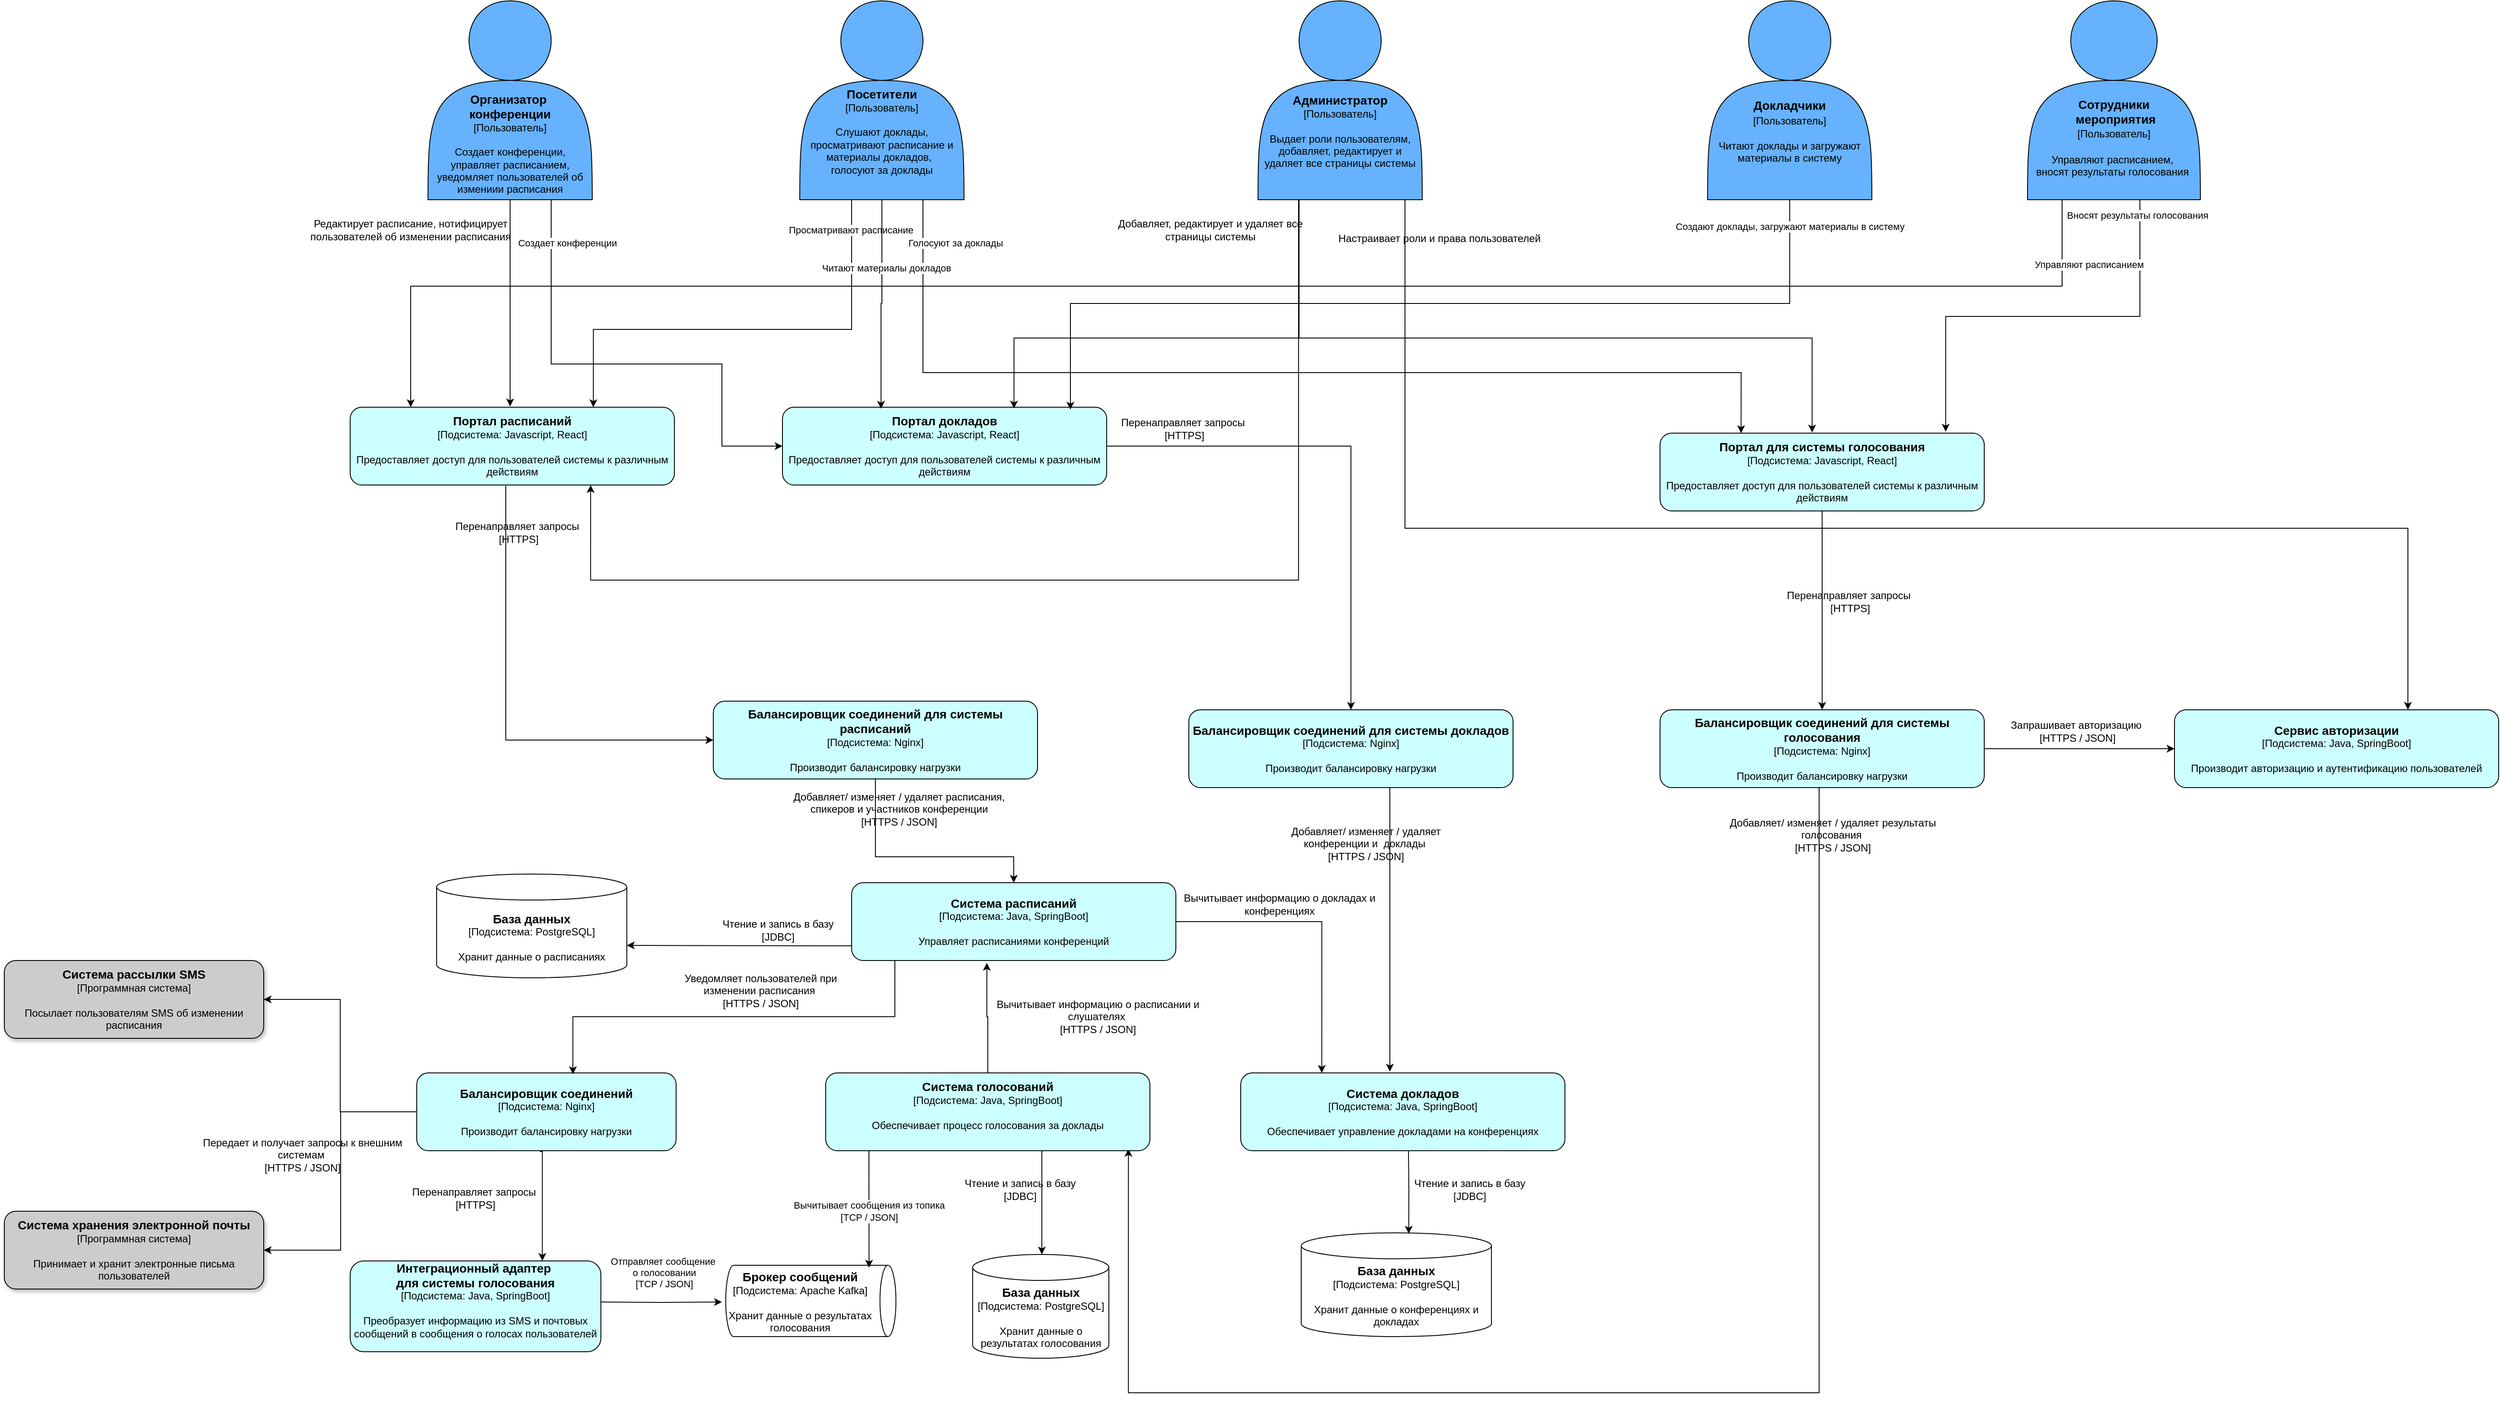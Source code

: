 <mxfile version="24.4.13" type="device">
  <diagram name="Страница — 1" id="Z9N-jdOSxp0XZ1hQaEwk">
    <mxGraphModel dx="5128" dy="2573" grid="1" gridSize="10" guides="1" tooltips="1" connect="1" arrows="1" fold="1" page="1" pageScale="1" pageWidth="827" pageHeight="1169" math="0" shadow="0">
      <root>
        <mxCell id="0" />
        <mxCell id="1" parent="0" />
        <mxCell id="tnYpFo8ILh_rvgwoeTNM-9" value="" style="edgeStyle=orthogonalEdgeStyle;rounded=0;orthogonalLoop=1;jettySize=auto;html=1;entryX=0.75;entryY=0;entryDx=0;entryDy=0;exitX=0.5;exitY=1;exitDx=0;exitDy=0;" parent="1" source="tnYpFo8ILh_rvgwoeTNM-1" edge="1" target="1sN-82zCJ84A_cmxc5xq-33">
          <mxGeometry relative="1" as="geometry">
            <mxPoint x="-180" y="190" as="sourcePoint" />
            <mxPoint x="242.5" y="330" as="targetPoint" />
            <Array as="points">
              <mxPoint x="-720" y="-100" />
              <mxPoint x="-720" y="50" />
              <mxPoint x="-1019" y="50" />
            </Array>
          </mxGeometry>
        </mxCell>
        <mxCell id="1sN-82zCJ84A_cmxc5xq-64" value="Просматривают расписание" style="edgeLabel;html=1;align=center;verticalAlign=middle;resizable=0;points=[];" vertex="1" connectable="0" parent="tnYpFo8ILh_rvgwoeTNM-9">
          <mxGeometry x="0.239" y="4" relative="1" as="geometry">
            <mxPoint x="169" y="-119" as="offset" />
          </mxGeometry>
        </mxCell>
        <mxCell id="1sN-82zCJ84A_cmxc5xq-53" style="edgeStyle=orthogonalEdgeStyle;rounded=0;orthogonalLoop=1;jettySize=auto;html=1;entryX=0.25;entryY=0;entryDx=0;entryDy=0;exitX=0.75;exitY=1;exitDx=0;exitDy=0;" edge="1" parent="1" source="tnYpFo8ILh_rvgwoeTNM-1" target="tnYpFo8ILh_rvgwoeTNM-4">
          <mxGeometry relative="1" as="geometry">
            <Array as="points">
              <mxPoint x="-637" y="100" />
              <mxPoint x="309" y="100" />
            </Array>
          </mxGeometry>
        </mxCell>
        <mxCell id="1sN-82zCJ84A_cmxc5xq-58" value="Голосуют за доклады" style="edgeLabel;html=1;align=center;verticalAlign=middle;resizable=0;points=[];" vertex="1" connectable="0" parent="1sN-82zCJ84A_cmxc5xq-53">
          <mxGeometry x="-0.8" y="1" relative="1" as="geometry">
            <mxPoint x="36" y="-72" as="offset" />
          </mxGeometry>
        </mxCell>
        <mxCell id="tnYpFo8ILh_rvgwoeTNM-1" value="&lt;div&gt;&lt;br&gt;&lt;/div&gt;&lt;div&gt;&lt;br&gt;&lt;/div&gt;&lt;div&gt;&lt;br&gt;&lt;/div&gt;&lt;div&gt;&lt;br&gt;&lt;/div&gt;&lt;div&gt;&lt;br&gt;&lt;/div&gt;&lt;div&gt;&lt;b&gt;&lt;font style=&quot;font-size: 14px;&quot;&gt;Посетители&lt;/font&gt;&lt;/b&gt;&lt;/div&gt;&lt;div&gt;&lt;font style=&quot;font-size: 12px;&quot;&gt;[Пользователь]&lt;/font&gt;&lt;/div&gt;&lt;div&gt;&lt;font style=&quot;font-size: 12px;&quot;&gt;&lt;br&gt;&lt;/font&gt;&lt;/div&gt;&lt;div&gt;Слушают доклады, просматривают расписание и материалы докладов,&amp;nbsp;&amp;nbsp;&lt;/div&gt;&lt;div&gt;голосуют за доклады&lt;/div&gt;" style="shape=actor;whiteSpace=wrap;html=1;fillColor=#66B2FF;" parent="1" vertex="1">
          <mxGeometry x="-780" y="-330" width="190" height="230" as="geometry" />
        </mxCell>
        <mxCell id="tnYpFo8ILh_rvgwoeTNM-2" value="&lt;div&gt;&lt;br&gt;&lt;/div&gt;&lt;div&gt;&lt;br&gt;&lt;/div&gt;&lt;div&gt;&lt;br&gt;&lt;/div&gt;&lt;div&gt;&lt;br&gt;&lt;/div&gt;&lt;div&gt;&lt;br&gt;&lt;/div&gt;&lt;div&gt;&lt;b&gt;&lt;font style=&quot;font-size: 14px;&quot;&gt;Докладчики&lt;/font&gt;&lt;/b&gt;&lt;/div&gt;&lt;div&gt;[Пользователь]&lt;b&gt;&lt;font style=&quot;font-size: 14px;&quot;&gt;&lt;br&gt;&lt;/font&gt;&lt;/b&gt;&lt;/div&gt;&lt;div&gt;&lt;br&gt;&lt;/div&gt;&lt;div&gt;&lt;font style=&quot;font-size: 12px;&quot;&gt;Читают доклады и загружают материалы в систему&lt;/font&gt;&lt;/div&gt;" style="shape=actor;whiteSpace=wrap;html=1;fillColor=#66B2FF;" parent="1" vertex="1">
          <mxGeometry x="270" y="-330" width="190" height="230" as="geometry" />
        </mxCell>
        <mxCell id="tnYpFo8ILh_rvgwoeTNM-3" value="&lt;div&gt;&lt;br&gt;&lt;/div&gt;&lt;div&gt;&lt;br&gt;&lt;/div&gt;&lt;div&gt;&lt;br&gt;&lt;/div&gt;&lt;div&gt;&lt;br&gt;&lt;/div&gt;&lt;div&gt;&lt;br&gt;&lt;/div&gt;&lt;div&gt;&lt;br&gt;&lt;/div&gt;&lt;div&gt;&lt;b&gt;&lt;font style=&quot;font-size: 14px;&quot;&gt;Сотрудники&lt;/font&gt;&lt;/b&gt;&lt;/div&gt;&lt;div&gt;&lt;b&gt;&lt;font style=&quot;font-size: 14px;&quot;&gt;&amp;nbsp;&lt;span style=&quot;background-color: initial;&quot;&gt;мероприятия&lt;/span&gt;&lt;/font&gt;&lt;/b&gt;&lt;/div&gt;&lt;div&gt;[Пользователь]&lt;b&gt;&lt;font style=&quot;font-size: 14px;&quot;&gt;&lt;span style=&quot;background-color: initial;&quot;&gt;&lt;br&gt;&lt;/span&gt;&lt;/font&gt;&lt;/b&gt;&lt;/div&gt;&lt;div&gt;&lt;br&gt;&lt;/div&gt;&lt;div&gt;&lt;span style=&quot;background-color: initial;&quot;&gt;Управляют расписанием,&amp;nbsp;&lt;/span&gt;&lt;/div&gt;&lt;div&gt;вносят результаты голосования&amp;nbsp;&lt;/div&gt;" style="shape=actor;whiteSpace=wrap;html=1;fillColor=#66B2FF;" parent="1" vertex="1">
          <mxGeometry x="640" y="-330" width="200" height="230" as="geometry" />
        </mxCell>
        <mxCell id="1sN-82zCJ84A_cmxc5xq-45" value="" style="edgeStyle=orthogonalEdgeStyle;rounded=0;orthogonalLoop=1;jettySize=auto;html=1;" edge="1" parent="1" source="tnYpFo8ILh_rvgwoeTNM-4" target="tnYpFo8ILh_rvgwoeTNM-5">
          <mxGeometry relative="1" as="geometry" />
        </mxCell>
        <mxCell id="tnYpFo8ILh_rvgwoeTNM-4" value="&lt;span style=&quot;font-size: 14px;&quot;&gt;&lt;b&gt;Портал для системы голосования&lt;/b&gt;&lt;/span&gt;&lt;br&gt;&lt;div&gt;[Подсистема: Javascript, React]&lt;/div&gt;&lt;div&gt;&lt;br&gt;&lt;/div&gt;&lt;div&gt;Предоставляет доступ для пользователей системы к различным действиям&lt;/div&gt;" style="rounded=1;whiteSpace=wrap;html=1;fillColor=#CCFFFF;" parent="1" vertex="1">
          <mxGeometry x="215" y="170" width="375" height="90" as="geometry" />
        </mxCell>
        <mxCell id="tnYpFo8ILh_rvgwoeTNM-18" style="edgeStyle=orthogonalEdgeStyle;rounded=0;orthogonalLoop=1;jettySize=auto;html=1;entryX=0;entryY=0.5;entryDx=0;entryDy=0;" parent="1" source="tnYpFo8ILh_rvgwoeTNM-5" target="tnYpFo8ILh_rvgwoeTNM-17" edge="1">
          <mxGeometry relative="1" as="geometry" />
        </mxCell>
        <mxCell id="tnYpFo8ILh_rvgwoeTNM-35" style="edgeStyle=orthogonalEdgeStyle;rounded=0;orthogonalLoop=1;jettySize=auto;html=1;entryX=0.5;entryY=0;entryDx=0;entryDy=0;exitX=0.5;exitY=1;exitDx=0;exitDy=0;" parent="1" source="1sN-82zCJ84A_cmxc5xq-43" target="tnYpFo8ILh_rvgwoeTNM-22" edge="1">
          <mxGeometry relative="1" as="geometry">
            <Array as="points">
              <mxPoint x="-692" y="660" />
              <mxPoint x="-532" y="660" />
            </Array>
          </mxGeometry>
        </mxCell>
        <mxCell id="1sN-82zCJ84A_cmxc5xq-11" style="edgeStyle=orthogonalEdgeStyle;rounded=0;orthogonalLoop=1;jettySize=auto;html=1;entryX=0.931;entryY=1.004;entryDx=0;entryDy=0;entryPerimeter=0;" edge="1" parent="1">
          <mxGeometry relative="1" as="geometry">
            <mxPoint x="399.0" y="577.5" as="sourcePoint" />
            <mxPoint x="-399.875" y="997.86" as="targetPoint" />
            <Array as="points">
              <mxPoint x="399" y="1280" />
              <mxPoint x="-400" y="1280" />
            </Array>
          </mxGeometry>
        </mxCell>
        <mxCell id="tnYpFo8ILh_rvgwoeTNM-5" value="&lt;span style=&quot;font-size: 14px;&quot;&gt;&lt;b&gt;Балансировщик соединений для системы голосования&lt;/b&gt;&lt;/span&gt;&lt;br&gt;&lt;div&gt;[Подсистема: Nginx]&lt;/div&gt;&lt;div&gt;&lt;br&gt;&lt;/div&gt;&lt;div&gt;Производит балансировку нагрузки&lt;/div&gt;" style="rounded=1;whiteSpace=wrap;html=1;fillColor=#CCFFFF;" parent="1" vertex="1">
          <mxGeometry x="215" y="490" width="375" height="90" as="geometry" />
        </mxCell>
        <mxCell id="tnYpFo8ILh_rvgwoeTNM-7" value="Перенаправляет запросы&amp;nbsp;&lt;div&gt;[HTTPS]&lt;br&gt;&lt;/div&gt;" style="text;html=1;align=center;verticalAlign=middle;whiteSpace=wrap;rounded=0;" parent="1" vertex="1">
          <mxGeometry x="330" y="350" width="210" height="30" as="geometry" />
        </mxCell>
        <mxCell id="tnYpFo8ILh_rvgwoeTNM-11" style="edgeStyle=orthogonalEdgeStyle;rounded=0;orthogonalLoop=1;jettySize=auto;html=1;entryX=0.881;entryY=-0.019;entryDx=0;entryDy=0;entryPerimeter=0;exitX=0.5;exitY=1;exitDx=0;exitDy=0;" parent="1" source="tnYpFo8ILh_rvgwoeTNM-3" target="tnYpFo8ILh_rvgwoeTNM-4" edge="1">
          <mxGeometry relative="1" as="geometry">
            <Array as="points">
              <mxPoint x="770" y="-100" />
              <mxPoint x="770" y="35" />
              <mxPoint x="545" y="35" />
            </Array>
          </mxGeometry>
        </mxCell>
        <mxCell id="1sN-82zCJ84A_cmxc5xq-65" value="Вносят результаты голосования" style="edgeLabel;html=1;align=center;verticalAlign=middle;resizable=0;points=[];" vertex="1" connectable="0" parent="tnYpFo8ILh_rvgwoeTNM-11">
          <mxGeometry x="-0.818" y="-3" relative="1" as="geometry">
            <mxPoint as="offset" />
          </mxGeometry>
        </mxCell>
        <mxCell id="tnYpFo8ILh_rvgwoeTNM-15" value="&lt;font style=&quot;font-size: 14px;&quot;&gt;&lt;b&gt;Система рассылки SMS&lt;/b&gt;&lt;/font&gt;&lt;div&gt;&lt;font style=&quot;font-size: 12px;&quot;&gt;[Программная система]&lt;/font&gt;&lt;/div&gt;&lt;div&gt;&lt;font style=&quot;font-size: 12px;&quot;&gt;&lt;br&gt;&lt;/font&gt;&lt;/div&gt;&lt;div&gt;&lt;font style=&quot;font-size: 12px;&quot;&gt;Посылает пользователям SMS об изменении расписания&lt;/font&gt;&lt;/div&gt;" style="rounded=1;whiteSpace=wrap;html=1;shadow=1;fillColor=#CCCCCC;" parent="1" vertex="1">
          <mxGeometry x="-1700" y="780" width="300" height="90" as="geometry" />
        </mxCell>
        <mxCell id="tnYpFo8ILh_rvgwoeTNM-16" value="&lt;font style=&quot;font-size: 14px;&quot;&gt;&lt;b&gt;Система хранения электронной почты&lt;/b&gt;&lt;/font&gt;&lt;div&gt;&lt;font style=&quot;font-size: 12px;&quot;&gt;[Программная система]&lt;/font&gt;&lt;/div&gt;&lt;div&gt;&lt;font style=&quot;font-size: 12px;&quot;&gt;&lt;br&gt;&lt;/font&gt;&lt;/div&gt;&lt;div&gt;&lt;font style=&quot;font-size: 12px;&quot;&gt;Принимает и хранит электронные письма пользователей&lt;/font&gt;&lt;/div&gt;" style="rounded=1;whiteSpace=wrap;html=1;shadow=1;fillColor=#CCCCCC;" parent="1" vertex="1">
          <mxGeometry x="-1700" y="1070" width="300" height="90" as="geometry" />
        </mxCell>
        <mxCell id="tnYpFo8ILh_rvgwoeTNM-17" value="&lt;span style=&quot;font-size: 14px;&quot;&gt;&lt;b&gt;Сервис авторизации&lt;/b&gt;&lt;/span&gt;&lt;br&gt;&lt;div&gt;[Подсистема: Java, SpringBoot]&lt;/div&gt;&lt;div&gt;&lt;br&gt;&lt;/div&gt;&lt;div&gt;Производит авторизацию и аутентификацию пользователей&lt;/div&gt;" style="rounded=1;whiteSpace=wrap;html=1;fillColor=#CCFFFF;" parent="1" vertex="1">
          <mxGeometry x="810" y="490" width="375" height="90" as="geometry" />
        </mxCell>
        <mxCell id="tnYpFo8ILh_rvgwoeTNM-19" value="&lt;div&gt;Запрашивает авторизацию&amp;nbsp;&lt;/div&gt;&lt;div&gt;[HTTPS / JSON]&lt;/div&gt;" style="text;html=1;align=center;verticalAlign=middle;whiteSpace=wrap;rounded=0;" parent="1" vertex="1">
          <mxGeometry x="600" y="500" width="196" height="30" as="geometry" />
        </mxCell>
        <mxCell id="1sN-82zCJ84A_cmxc5xq-5" style="edgeStyle=orthogonalEdgeStyle;rounded=0;orthogonalLoop=1;jettySize=auto;html=1;entryX=0.417;entryY=1.03;entryDx=0;entryDy=0;entryPerimeter=0;" edge="1" parent="1" source="tnYpFo8ILh_rvgwoeTNM-20" target="tnYpFo8ILh_rvgwoeTNM-22">
          <mxGeometry relative="1" as="geometry">
            <mxPoint x="-562.5" y="800" as="targetPoint" />
          </mxGeometry>
        </mxCell>
        <mxCell id="tnYpFo8ILh_rvgwoeTNM-20" value="&lt;span style=&quot;font-size: 14px;&quot;&gt;&lt;b&gt;Система голосований&lt;/b&gt;&lt;/span&gt;&lt;br&gt;&lt;div&gt;[Подсистема: Java, SpringBoot]&lt;br&gt;&lt;/div&gt;&lt;div&gt;&lt;br&gt;&lt;/div&gt;&lt;div&gt;Обеспечивает процесс голосования за доклады&lt;/div&gt;&lt;div&gt;&lt;br&gt;&lt;/div&gt;" style="rounded=1;whiteSpace=wrap;html=1;fillColor=#CCFFFF;" parent="1" vertex="1">
          <mxGeometry x="-750" y="910" width="375" height="90" as="geometry" />
        </mxCell>
        <mxCell id="tnYpFo8ILh_rvgwoeTNM-21" value="&lt;div&gt;&lt;b style=&quot;font-size: 14px; background-color: initial;&quot;&gt;Система докладов&lt;/b&gt;&lt;br&gt;&lt;/div&gt;&lt;div&gt;&lt;div&gt;[Подсистема: Java, SpringBoot]&lt;/div&gt;&lt;div&gt;&lt;br&gt;&lt;/div&gt;&lt;div&gt;Обеспечивает управление докладами на конференциях&lt;/div&gt;&lt;/div&gt;" style="rounded=1;whiteSpace=wrap;html=1;fillColor=#CCFFFF;" parent="1" vertex="1">
          <mxGeometry x="-270" y="910" width="375" height="90" as="geometry" />
        </mxCell>
        <mxCell id="1sN-82zCJ84A_cmxc5xq-7" style="edgeStyle=orthogonalEdgeStyle;rounded=0;orthogonalLoop=1;jettySize=auto;html=1;entryX=0.25;entryY=0;entryDx=0;entryDy=0;" edge="1" parent="1" source="tnYpFo8ILh_rvgwoeTNM-22" target="tnYpFo8ILh_rvgwoeTNM-21">
          <mxGeometry relative="1" as="geometry" />
        </mxCell>
        <mxCell id="tnYpFo8ILh_rvgwoeTNM-22" value="&lt;div&gt;&lt;span style=&quot;font-size: 14px;&quot;&gt;&lt;b&gt;Система расписаний&lt;/b&gt;&lt;/span&gt;&lt;/div&gt;&lt;div&gt;[Подсистема: Java, SpringBoot]&lt;br&gt;&lt;/div&gt;&lt;div&gt;&lt;br&gt;&lt;/div&gt;&lt;div&gt;Управляет расписаниями конференций&lt;/div&gt;" style="rounded=1;whiteSpace=wrap;html=1;fillColor=#CCFFFF;" parent="1" vertex="1">
          <mxGeometry x="-720" y="690" width="375" height="90" as="geometry" />
        </mxCell>
        <mxCell id="tnYpFo8ILh_rvgwoeTNM-25" style="edgeStyle=orthogonalEdgeStyle;rounded=0;orthogonalLoop=1;jettySize=auto;html=1;entryX=0.46;entryY=-0.017;entryDx=0;entryDy=0;entryPerimeter=0;exitX=0.5;exitY=1;exitDx=0;exitDy=0;" parent="1" source="1sN-82zCJ84A_cmxc5xq-44" target="tnYpFo8ILh_rvgwoeTNM-21" edge="1">
          <mxGeometry relative="1" as="geometry">
            <Array as="points">
              <mxPoint x="-97" y="580" />
            </Array>
          </mxGeometry>
        </mxCell>
        <mxCell id="tnYpFo8ILh_rvgwoeTNM-26" value="Добавляет/ изменяет / удаляет конференции и&amp;nbsp; доклады&amp;nbsp;&lt;div&gt;[HTTPS / JSON]&lt;br&gt;&lt;/div&gt;" style="text;html=1;align=center;verticalAlign=middle;whiteSpace=wrap;rounded=0;" parent="1" vertex="1">
          <mxGeometry x="-250" y="630" width="250" height="30" as="geometry" />
        </mxCell>
        <mxCell id="tnYpFo8ILh_rvgwoeTNM-27" value="Добавляет/ изменяет / удаляет результаты голосования&amp;nbsp;&lt;div&gt;[HTTPS / JSON]&lt;br&gt;&lt;/div&gt;" style="text;html=1;align=center;verticalAlign=middle;whiteSpace=wrap;rounded=0;" parent="1" vertex="1">
          <mxGeometry x="290" y="620" width="250" height="30" as="geometry" />
        </mxCell>
        <mxCell id="1sN-82zCJ84A_cmxc5xq-1" style="edgeStyle=orthogonalEdgeStyle;rounded=0;orthogonalLoop=1;jettySize=auto;html=1;entryX=1;entryY=0.5;entryDx=0;entryDy=0;" edge="1" parent="1" source="tnYpFo8ILh_rvgwoeTNM-29" target="tnYpFo8ILh_rvgwoeTNM-15">
          <mxGeometry relative="1" as="geometry" />
        </mxCell>
        <mxCell id="1sN-82zCJ84A_cmxc5xq-2" style="edgeStyle=orthogonalEdgeStyle;rounded=0;orthogonalLoop=1;jettySize=auto;html=1;entryX=1;entryY=0.5;entryDx=0;entryDy=0;" edge="1" parent="1" source="tnYpFo8ILh_rvgwoeTNM-29" target="tnYpFo8ILh_rvgwoeTNM-16">
          <mxGeometry relative="1" as="geometry">
            <Array as="points">
              <mxPoint x="-1311" y="955" />
              <mxPoint x="-1311" y="1115" />
            </Array>
          </mxGeometry>
        </mxCell>
        <mxCell id="1sN-82zCJ84A_cmxc5xq-30" style="edgeStyle=orthogonalEdgeStyle;rounded=0;orthogonalLoop=1;jettySize=auto;html=1;entryX=0.75;entryY=0;entryDx=0;entryDy=0;exitX=0.483;exitY=1;exitDx=0;exitDy=0;exitPerimeter=0;" edge="1" parent="1" source="tnYpFo8ILh_rvgwoeTNM-29">
          <mxGeometry relative="1" as="geometry">
            <mxPoint x="-1070" y="1010" as="sourcePoint" />
            <mxPoint x="-1077.75" y="1127.5" as="targetPoint" />
            <Array as="points">
              <mxPoint x="-1080" y="1000" />
              <mxPoint x="-1078" y="1001" />
            </Array>
          </mxGeometry>
        </mxCell>
        <mxCell id="tnYpFo8ILh_rvgwoeTNM-29" value="&lt;span style=&quot;font-size: 14px;&quot;&gt;&lt;b&gt;Балансировщик соединений&lt;/b&gt;&lt;/span&gt;&lt;br&gt;&lt;div&gt;[Подсистема:&amp;nbsp;&lt;span style=&quot;background-color: initial;&quot;&gt;Nginx&lt;/span&gt;&lt;span style=&quot;background-color: initial;&quot;&gt;]&lt;/span&gt;&lt;/div&gt;&lt;div&gt;&lt;br&gt;&lt;/div&gt;&lt;div&gt;Производит балансировку нагрузки&lt;/div&gt;" style="rounded=1;whiteSpace=wrap;html=1;fillColor=#CCFFFF;" parent="1" vertex="1">
          <mxGeometry x="-1223" y="910" width="300" height="90" as="geometry" />
        </mxCell>
        <mxCell id="tnYpFo8ILh_rvgwoeTNM-33" value="Перенаправляет запросы&amp;nbsp;&lt;div&gt;[HTTPS]&lt;br&gt;&lt;/div&gt;" style="text;html=1;align=center;verticalAlign=middle;whiteSpace=wrap;rounded=0;" parent="1" vertex="1">
          <mxGeometry x="-1260" y="1040" width="210" height="30" as="geometry" />
        </mxCell>
        <mxCell id="tnYpFo8ILh_rvgwoeTNM-34" value="Передает и получает запросы к внешним системам&amp;nbsp;&lt;div&gt;[HTTPS / JSON]&lt;br&gt;&lt;/div&gt;" style="text;html=1;align=center;verticalAlign=middle;whiteSpace=wrap;rounded=0;" parent="1" vertex="1">
          <mxGeometry x="-1480" y="990" width="250" height="30" as="geometry" />
        </mxCell>
        <mxCell id="tnYpFo8ILh_rvgwoeTNM-37" style="edgeStyle=orthogonalEdgeStyle;rounded=0;orthogonalLoop=1;jettySize=auto;html=1;entryX=0.602;entryY=0.016;entryDx=0;entryDy=0;entryPerimeter=0;" parent="1" target="tnYpFo8ILh_rvgwoeTNM-29" edge="1">
          <mxGeometry relative="1" as="geometry">
            <mxPoint x="-670" y="780" as="sourcePoint" />
            <Array as="points">
              <mxPoint x="-670" y="780" />
              <mxPoint x="-670" y="845" />
              <mxPoint x="-1042" y="845" />
            </Array>
          </mxGeometry>
        </mxCell>
        <mxCell id="tnYpFo8ILh_rvgwoeTNM-38" value="Уведомляет пользователей при изменении расписания&amp;nbsp;&lt;div&gt;[HTTPS / JSON]&lt;br&gt;&lt;/div&gt;" style="text;html=1;align=center;verticalAlign=middle;whiteSpace=wrap;rounded=0;" parent="1" vertex="1">
          <mxGeometry x="-930" y="800" width="210" height="30" as="geometry" />
        </mxCell>
        <mxCell id="tnYpFo8ILh_rvgwoeTNM-39" value="&lt;div&gt;&lt;span style=&quot;font-size: 14px;&quot;&gt;&lt;b&gt;База данных&lt;/b&gt;&lt;/span&gt;&lt;/div&gt;&lt;div&gt;[Подсистема: PostgreSQL]&lt;br&gt;&lt;/div&gt;&lt;div&gt;&lt;br&gt;&lt;/div&gt;&lt;div&gt;Хранит данные о расписаниях&lt;/div&gt;" style="shape=cylinder3;whiteSpace=wrap;html=1;boundedLbl=1;backgroundOutline=1;size=15;" parent="1" vertex="1">
          <mxGeometry x="-1200" y="680" width="220" height="120" as="geometry" />
        </mxCell>
        <mxCell id="tnYpFo8ILh_rvgwoeTNM-40" value="&lt;div&gt;&lt;span style=&quot;font-size: 14px;&quot;&gt;&lt;b&gt;База данных&lt;/b&gt;&lt;/span&gt;&lt;/div&gt;&lt;div&gt;[Подсистема: PostgreSQL]&lt;br&gt;&lt;/div&gt;&lt;div&gt;&lt;br&gt;&lt;/div&gt;&lt;div&gt;Хранит данные о результатах голосования&lt;/div&gt;" style="shape=cylinder3;whiteSpace=wrap;html=1;boundedLbl=1;backgroundOutline=1;size=15;" parent="1" vertex="1">
          <mxGeometry x="-580" y="1120" width="157.5" height="120" as="geometry" />
        </mxCell>
        <mxCell id="tnYpFo8ILh_rvgwoeTNM-41" style="edgeStyle=orthogonalEdgeStyle;rounded=0;orthogonalLoop=1;jettySize=auto;html=1;entryX=1;entryY=0;entryDx=0;entryDy=82.5;entryPerimeter=0;" parent="1" source="tnYpFo8ILh_rvgwoeTNM-22" target="tnYpFo8ILh_rvgwoeTNM-39" edge="1">
          <mxGeometry relative="1" as="geometry">
            <Array as="points">
              <mxPoint x="-760" y="763" />
              <mxPoint x="-760" y="763" />
            </Array>
          </mxGeometry>
        </mxCell>
        <mxCell id="tnYpFo8ILh_rvgwoeTNM-42" value="&lt;div&gt;Чтение и запись в базу&lt;/div&gt;&lt;div&gt;[JDBC]&lt;/div&gt;" style="text;html=1;align=center;verticalAlign=middle;whiteSpace=wrap;rounded=0;" parent="1" vertex="1">
          <mxGeometry x="-930" y="730" width="250" height="30" as="geometry" />
        </mxCell>
        <mxCell id="tnYpFo8ILh_rvgwoeTNM-43" value="&lt;div&gt;&lt;span style=&quot;font-size: 14px;&quot;&gt;&lt;b&gt;База данных&lt;/b&gt;&lt;/span&gt;&lt;/div&gt;&lt;div&gt;[Подсистема: PostgreSQL]&lt;br&gt;&lt;/div&gt;&lt;div&gt;&lt;br&gt;&lt;/div&gt;&lt;div&gt;Хранит данные о конференциях и докладах&lt;/div&gt;" style="shape=cylinder3;whiteSpace=wrap;html=1;boundedLbl=1;backgroundOutline=1;size=15;" parent="1" vertex="1">
          <mxGeometry x="-200" y="1095" width="220" height="120" as="geometry" />
        </mxCell>
        <mxCell id="tnYpFo8ILh_rvgwoeTNM-44" style="edgeStyle=orthogonalEdgeStyle;rounded=0;orthogonalLoop=1;jettySize=auto;html=1;" parent="1" edge="1">
          <mxGeometry relative="1" as="geometry">
            <mxPoint x="-500" y="1120" as="targetPoint" />
            <mxPoint x="-500" y="1000.1" as="sourcePoint" />
            <Array as="points">
              <mxPoint x="-500" y="1090.1" />
              <mxPoint x="-500" y="1090.1" />
            </Array>
          </mxGeometry>
        </mxCell>
        <mxCell id="tnYpFo8ILh_rvgwoeTNM-45" style="edgeStyle=orthogonalEdgeStyle;rounded=0;orthogonalLoop=1;jettySize=auto;html=1;entryX=0.565;entryY=0.008;entryDx=0;entryDy=0;entryPerimeter=0;" parent="1" target="tnYpFo8ILh_rvgwoeTNM-43" edge="1">
          <mxGeometry relative="1" as="geometry">
            <mxPoint x="-76" y="1000" as="sourcePoint" />
          </mxGeometry>
        </mxCell>
        <mxCell id="tnYpFo8ILh_rvgwoeTNM-46" value="&lt;div&gt;Чтение и запись в базу&lt;/div&gt;&lt;div&gt;[JDBC]&lt;/div&gt;" style="text;html=1;align=center;verticalAlign=middle;whiteSpace=wrap;rounded=0;" parent="1" vertex="1">
          <mxGeometry x="-650" y="1030" width="250" height="30" as="geometry" />
        </mxCell>
        <mxCell id="tnYpFo8ILh_rvgwoeTNM-47" value="&lt;div&gt;Чтение и запись в базу&lt;/div&gt;&lt;div&gt;[JDBC]&lt;/div&gt;" style="text;html=1;align=center;verticalAlign=middle;whiteSpace=wrap;rounded=0;" parent="1" vertex="1">
          <mxGeometry x="-130" y="1030" width="250" height="30" as="geometry" />
        </mxCell>
        <mxCell id="1sN-82zCJ84A_cmxc5xq-6" value="&lt;font style=&quot;font-size: 12px;&quot;&gt;Вычитывает информацию о расписании и слушателях&amp;nbsp;&lt;/font&gt;&lt;div&gt;[HTTPS / JSON]&lt;/div&gt;" style="text;html=1;align=center;verticalAlign=middle;whiteSpace=wrap;rounded=0;" vertex="1" parent="1">
          <mxGeometry x="-560" y="830" width="250" height="30" as="geometry" />
        </mxCell>
        <mxCell id="1sN-82zCJ84A_cmxc5xq-8" value="&lt;font style=&quot;font-size: 12px;&quot;&gt;Вычитывает информацию о докладах и конференциях&lt;/font&gt;" style="text;html=1;align=center;verticalAlign=middle;whiteSpace=wrap;rounded=0;" vertex="1" parent="1">
          <mxGeometry x="-350" y="700" width="250" height="30" as="geometry" />
        </mxCell>
        <mxCell id="1sN-82zCJ84A_cmxc5xq-14" style="edgeStyle=orthogonalEdgeStyle;rounded=0;orthogonalLoop=1;jettySize=auto;html=1;exitX=0.75;exitY=1;exitDx=0;exitDy=0;" edge="1" parent="1" source="1sN-82zCJ84A_cmxc5xq-13" target="tnYpFo8ILh_rvgwoeTNM-17">
          <mxGeometry relative="1" as="geometry">
            <Array as="points">
              <mxPoint x="-80" y="-100" />
              <mxPoint x="-80" y="280" />
              <mxPoint x="1080" y="280" />
            </Array>
          </mxGeometry>
        </mxCell>
        <mxCell id="1sN-82zCJ84A_cmxc5xq-84" style="edgeStyle=orthogonalEdgeStyle;rounded=0;orthogonalLoop=1;jettySize=auto;html=1;entryX=0.469;entryY=-0.009;entryDx=0;entryDy=0;exitX=0.25;exitY=1;exitDx=0;exitDy=0;entryPerimeter=0;" edge="1" parent="1" source="1sN-82zCJ84A_cmxc5xq-13" target="tnYpFo8ILh_rvgwoeTNM-4">
          <mxGeometry relative="1" as="geometry">
            <Array as="points">
              <mxPoint x="-203" y="60" />
              <mxPoint x="391" y="60" />
            </Array>
          </mxGeometry>
        </mxCell>
        <mxCell id="1sN-82zCJ84A_cmxc5xq-87" style="edgeStyle=orthogonalEdgeStyle;rounded=0;orthogonalLoop=1;jettySize=auto;html=1;entryX=0.75;entryY=1;entryDx=0;entryDy=0;" edge="1" parent="1">
          <mxGeometry relative="1" as="geometry">
            <mxPoint x="-203.11" y="-100" as="sourcePoint" />
            <mxPoint x="-1021.89" y="230" as="targetPoint" />
            <Array as="points">
              <mxPoint x="-203.14" y="340" />
              <mxPoint x="-1022.14" y="340" />
            </Array>
          </mxGeometry>
        </mxCell>
        <mxCell id="1sN-82zCJ84A_cmxc5xq-13" value="&lt;div&gt;&lt;br&gt;&lt;/div&gt;&lt;div&gt;&lt;br&gt;&lt;/div&gt;&lt;div&gt;&lt;br&gt;&lt;/div&gt;&lt;div&gt;&lt;br&gt;&lt;/div&gt;&lt;div&gt;&lt;br&gt;&lt;/div&gt;&lt;div&gt;&lt;span style=&quot;font-size: 14px;&quot;&gt;&lt;b&gt;Администратор&lt;/b&gt;&lt;/span&gt;&lt;/div&gt;&lt;div&gt;&lt;font style=&quot;font-size: 12px;&quot;&gt;[Пользователь]&lt;/font&gt;&lt;/div&gt;&lt;div&gt;&lt;font style=&quot;font-size: 12px;&quot;&gt;&lt;br&gt;&lt;/font&gt;&lt;/div&gt;&lt;div&gt;Выдает роли пользователям, добавляет, редактирует и удаляет все страницы системы&lt;/div&gt;" style="shape=actor;whiteSpace=wrap;html=1;fillColor=#66B2FF;" vertex="1" parent="1">
          <mxGeometry x="-250" y="-330" width="190" height="230" as="geometry" />
        </mxCell>
        <mxCell id="1sN-82zCJ84A_cmxc5xq-15" value="Настраивает роли и права пользователей" style="text;html=1;align=center;verticalAlign=middle;whiteSpace=wrap;rounded=0;" vertex="1" parent="1">
          <mxGeometry x="-160" y="-70" width="240" height="30" as="geometry" />
        </mxCell>
        <mxCell id="1sN-82zCJ84A_cmxc5xq-17" value="Добавляет, редактирует и удаляет все страницы системы" style="text;html=1;align=center;verticalAlign=middle;whiteSpace=wrap;rounded=0;" vertex="1" parent="1">
          <mxGeometry x="-425" y="-80" width="240" height="30" as="geometry" />
        </mxCell>
        <mxCell id="1sN-82zCJ84A_cmxc5xq-37" style="edgeStyle=orthogonalEdgeStyle;rounded=0;orthogonalLoop=1;jettySize=auto;html=1;entryX=0.492;entryY=-0.01;entryDx=0;entryDy=0;exitX=0.5;exitY=1;exitDx=0;exitDy=0;entryPerimeter=0;" edge="1" parent="1" source="1sN-82zCJ84A_cmxc5xq-18" target="1sN-82zCJ84A_cmxc5xq-33">
          <mxGeometry relative="1" as="geometry">
            <Array as="points">
              <mxPoint x="-1115" y="139" />
            </Array>
          </mxGeometry>
        </mxCell>
        <mxCell id="1sN-82zCJ84A_cmxc5xq-18" value="&lt;div&gt;&lt;br&gt;&lt;/div&gt;&lt;div&gt;&lt;br&gt;&lt;/div&gt;&lt;div&gt;&lt;br&gt;&lt;/div&gt;&lt;div&gt;&lt;br&gt;&lt;/div&gt;&lt;div&gt;&lt;br&gt;&lt;/div&gt;&lt;div&gt;&lt;br&gt;&lt;/div&gt;&lt;div&gt;&lt;br&gt;&lt;/div&gt;&lt;div&gt;&lt;span style=&quot;font-size: 14px;&quot;&gt;&lt;b&gt;Организатор&amp;nbsp;&lt;/b&gt;&lt;/span&gt;&lt;/div&gt;&lt;div&gt;&lt;span style=&quot;font-size: 14px;&quot;&gt;&lt;b&gt;конференции&lt;/b&gt;&lt;/span&gt;&lt;/div&gt;&lt;div&gt;&lt;font style=&quot;font-size: 12px;&quot;&gt;[Пользователь]&lt;/font&gt;&lt;/div&gt;&lt;div&gt;&lt;font style=&quot;font-size: 12px;&quot;&gt;&lt;br&gt;&lt;/font&gt;&lt;/div&gt;&lt;div&gt;Создает конференции, управляет расписанием, уведомляет пользователей об измениии расписания&lt;/div&gt;" style="shape=actor;whiteSpace=wrap;html=1;fillColor=#66B2FF;" vertex="1" parent="1">
          <mxGeometry x="-1210" y="-330" width="190" height="230" as="geometry" />
        </mxCell>
        <mxCell id="1sN-82zCJ84A_cmxc5xq-25" style="edgeStyle=orthogonalEdgeStyle;rounded=0;orthogonalLoop=1;jettySize=auto;html=1;entryX=0;entryY=0.5;entryDx=0;entryDy=0;" edge="1" parent="1" target="1sN-82zCJ84A_cmxc5xq-24">
          <mxGeometry relative="1" as="geometry">
            <mxPoint x="-1010" y="1175" as="sourcePoint" />
          </mxGeometry>
        </mxCell>
        <mxCell id="1sN-82zCJ84A_cmxc5xq-29" value="Отправляет сообщение&amp;nbsp;&lt;div&gt;о голосовании&lt;/div&gt;&lt;div&gt;[TCP / JSON]&lt;/div&gt;" style="edgeLabel;html=1;align=center;verticalAlign=middle;resizable=0;points=[];" vertex="1" connectable="0" parent="1sN-82zCJ84A_cmxc5xq-25">
          <mxGeometry x="-0.093" y="-1" relative="1" as="geometry">
            <mxPoint x="9" y="-36" as="offset" />
          </mxGeometry>
        </mxCell>
        <mxCell id="1sN-82zCJ84A_cmxc5xq-21" value="&lt;span style=&quot;font-size: 14px;&quot;&gt;&lt;b&gt;Интеграционный адаптер&amp;nbsp;&lt;/b&gt;&lt;/span&gt;&lt;div&gt;&lt;span style=&quot;font-size: 14px;&quot;&gt;&lt;b&gt;для системы голосования&lt;/b&gt;&lt;/span&gt;&lt;br&gt;&lt;div&gt;[Подсистема: Java, SpringBoot]&lt;br&gt;&lt;/div&gt;&lt;div&gt;&lt;br&gt;&lt;/div&gt;&lt;div&gt;Преобразует информацию из SMS и почтовых сообщений в сообщения о голосах пользователей&lt;/div&gt;&lt;div&gt;&lt;br&gt;&lt;/div&gt;&lt;/div&gt;" style="rounded=1;whiteSpace=wrap;html=1;fillColor=#CCFFFF;" vertex="1" parent="1">
          <mxGeometry x="-1300" y="1127.5" width="290" height="105" as="geometry" />
        </mxCell>
        <mxCell id="1sN-82zCJ84A_cmxc5xq-22" value="" style="shape=cylinder3;whiteSpace=wrap;html=1;boundedLbl=1;backgroundOutline=1;size=9.247;rotation=90;" vertex="1" parent="1">
          <mxGeometry x="-808.43" y="1075.3" width="82.5" height="196.88" as="geometry" />
        </mxCell>
        <mxCell id="1sN-82zCJ84A_cmxc5xq-24" value="&lt;div&gt;&lt;span style=&quot;font-size: 14px;&quot;&gt;&lt;b&gt;Брокер сообщений&lt;/b&gt;&lt;/span&gt;&lt;/div&gt;&lt;div&gt;[Подсистема: Apache Kafka]&lt;br&gt;&lt;/div&gt;&lt;div&gt;&lt;br&gt;&lt;/div&gt;&lt;div&gt;Хранит данные о результатах голосования&lt;/div&gt;" style="text;html=1;align=center;verticalAlign=middle;whiteSpace=wrap;rounded=0;" vertex="1" parent="1">
          <mxGeometry x="-870" y="1160" width="180.62" height="30" as="geometry" />
        </mxCell>
        <mxCell id="1sN-82zCJ84A_cmxc5xq-26" style="edgeStyle=orthogonalEdgeStyle;rounded=0;orthogonalLoop=1;jettySize=auto;html=1;entryX=0.033;entryY=0.158;entryDx=0;entryDy=0;entryPerimeter=0;" edge="1" parent="1" source="tnYpFo8ILh_rvgwoeTNM-20" target="1sN-82zCJ84A_cmxc5xq-22">
          <mxGeometry relative="1" as="geometry">
            <Array as="points">
              <mxPoint x="-700" y="1030" />
              <mxPoint x="-700" y="1030" />
            </Array>
          </mxGeometry>
        </mxCell>
        <mxCell id="1sN-82zCJ84A_cmxc5xq-28" value="Вычитывает сообщения из топика&lt;div&gt;[TCP / JSON]&lt;/div&gt;" style="edgeLabel;html=1;align=center;verticalAlign=middle;resizable=0;points=[];" vertex="1" connectable="0" parent="1sN-82zCJ84A_cmxc5xq-26">
          <mxGeometry x="-0.722" y="3" relative="1" as="geometry">
            <mxPoint x="-3" y="51" as="offset" />
          </mxGeometry>
        </mxCell>
        <mxCell id="1sN-82zCJ84A_cmxc5xq-48" value="" style="edgeStyle=orthogonalEdgeStyle;rounded=0;orthogonalLoop=1;jettySize=auto;html=1;exitX=0.48;exitY=1.009;exitDx=0;exitDy=0;exitPerimeter=0;" edge="1" parent="1" source="1sN-82zCJ84A_cmxc5xq-33" target="1sN-82zCJ84A_cmxc5xq-43">
          <mxGeometry relative="1" as="geometry">
            <Array as="points">
              <mxPoint x="-1120" y="525" />
            </Array>
          </mxGeometry>
        </mxCell>
        <mxCell id="1sN-82zCJ84A_cmxc5xq-33" value="&lt;span style=&quot;font-size: 14px;&quot;&gt;&lt;b&gt;Портал расписаний&lt;/b&gt;&lt;/span&gt;&lt;br&gt;&lt;div&gt;[Подсистема: Javascript, React]&lt;/div&gt;&lt;div&gt;&lt;br&gt;&lt;/div&gt;&lt;div&gt;Предоставляет доступ для пользователей системы к различным действиям&lt;/div&gt;" style="rounded=1;whiteSpace=wrap;html=1;fillColor=#CCFFFF;" vertex="1" parent="1">
          <mxGeometry x="-1300" y="140" width="375" height="90" as="geometry" />
        </mxCell>
        <mxCell id="1sN-82zCJ84A_cmxc5xq-49" style="edgeStyle=orthogonalEdgeStyle;rounded=0;orthogonalLoop=1;jettySize=auto;html=1;entryX=0.5;entryY=0;entryDx=0;entryDy=0;" edge="1" parent="1" source="1sN-82zCJ84A_cmxc5xq-34" target="1sN-82zCJ84A_cmxc5xq-44">
          <mxGeometry relative="1" as="geometry" />
        </mxCell>
        <mxCell id="1sN-82zCJ84A_cmxc5xq-34" value="&lt;span style=&quot;font-size: 14px;&quot;&gt;&lt;b&gt;Портал докладов&lt;/b&gt;&lt;/span&gt;&lt;br&gt;&lt;div&gt;[Подсистема: Javascript, React]&lt;/div&gt;&lt;div&gt;&lt;br&gt;&lt;/div&gt;&lt;div&gt;Предоставляет доступ для пользователей системы к различным действиям&lt;/div&gt;" style="rounded=1;whiteSpace=wrap;html=1;fillColor=#CCFFFF;" vertex="1" parent="1">
          <mxGeometry x="-800" y="140" width="375" height="90" as="geometry" />
        </mxCell>
        <mxCell id="1sN-82zCJ84A_cmxc5xq-43" value="&lt;span style=&quot;font-size: 14px;&quot;&gt;&lt;b&gt;Балансировщик соединений для системы расписаний&lt;/b&gt;&lt;/span&gt;&lt;br&gt;&lt;div&gt;[Подсистема: Nginx]&lt;/div&gt;&lt;div&gt;&lt;br&gt;&lt;/div&gt;&lt;div&gt;Производит балансировку нагрузки&lt;/div&gt;" style="rounded=1;whiteSpace=wrap;html=1;fillColor=#CCFFFF;" vertex="1" parent="1">
          <mxGeometry x="-880" y="480" width="375" height="90" as="geometry" />
        </mxCell>
        <mxCell id="1sN-82zCJ84A_cmxc5xq-44" value="&lt;span style=&quot;font-size: 14px;&quot;&gt;&lt;b&gt;Балансировщик соединений для системы докладов&lt;/b&gt;&lt;/span&gt;&lt;br&gt;&lt;div&gt;[Подсистема: Nginx]&lt;/div&gt;&lt;div&gt;&lt;br&gt;&lt;/div&gt;&lt;div&gt;Производит балансировку нагрузки&lt;/div&gt;" style="rounded=1;whiteSpace=wrap;html=1;fillColor=#CCFFFF;" vertex="1" parent="1">
          <mxGeometry x="-330" y="490" width="375" height="90" as="geometry" />
        </mxCell>
        <mxCell id="1sN-82zCJ84A_cmxc5xq-46" value="Перенаправляет запросы&amp;nbsp;&lt;div&gt;[HTTPS]&lt;br&gt;&lt;/div&gt;" style="text;html=1;align=center;verticalAlign=middle;whiteSpace=wrap;rounded=0;" vertex="1" parent="1">
          <mxGeometry x="-440" y="150" width="210" height="30" as="geometry" />
        </mxCell>
        <mxCell id="1sN-82zCJ84A_cmxc5xq-47" value="Перенаправляет запросы&amp;nbsp;&lt;div&gt;[HTTPS]&lt;br&gt;&lt;/div&gt;" style="text;html=1;align=center;verticalAlign=middle;whiteSpace=wrap;rounded=0;" vertex="1" parent="1">
          <mxGeometry x="-1210" y="280" width="210" height="10" as="geometry" />
        </mxCell>
        <mxCell id="tnYpFo8ILh_rvgwoeTNM-36" value="Добавляет/ изменяет / удаляет расписания, спикеров и участников конференции&lt;div&gt;[HTTPS / JSON]&lt;br&gt;&lt;/div&gt;" style="text;html=1;align=center;verticalAlign=middle;whiteSpace=wrap;rounded=0;" parent="1" vertex="1">
          <mxGeometry x="-790" y="590" width="250" height="30" as="geometry" />
        </mxCell>
        <mxCell id="1sN-82zCJ84A_cmxc5xq-51" value="Редактирует расписание, нотифицирует пользователей об изменении расписания" style="text;html=1;align=center;verticalAlign=middle;whiteSpace=wrap;rounded=0;" vertex="1" parent="1">
          <mxGeometry x="-1350" y="-80" width="240" height="30" as="geometry" />
        </mxCell>
        <mxCell id="1sN-82zCJ84A_cmxc5xq-52" style="edgeStyle=orthogonalEdgeStyle;rounded=0;orthogonalLoop=1;jettySize=auto;html=1;entryX=0;entryY=0.5;entryDx=0;entryDy=0;exitX=0.75;exitY=1;exitDx=0;exitDy=0;" edge="1" parent="1" source="1sN-82zCJ84A_cmxc5xq-18" target="1sN-82zCJ84A_cmxc5xq-34">
          <mxGeometry relative="1" as="geometry">
            <mxPoint x="-692" y="80" as="sourcePoint" />
            <Array as="points">
              <mxPoint x="-1067" y="90" />
              <mxPoint x="-870" y="90" />
              <mxPoint x="-870" y="185" />
            </Array>
          </mxGeometry>
        </mxCell>
        <mxCell id="1sN-82zCJ84A_cmxc5xq-69" value="Создает конференции" style="edgeLabel;html=1;align=center;verticalAlign=middle;resizable=0;points=[];" vertex="1" connectable="0" parent="1sN-82zCJ84A_cmxc5xq-52">
          <mxGeometry x="-0.005" y="1" relative="1" as="geometry">
            <mxPoint x="-67" y="-139" as="offset" />
          </mxGeometry>
        </mxCell>
        <mxCell id="1sN-82zCJ84A_cmxc5xq-55" style="edgeStyle=orthogonalEdgeStyle;rounded=0;orthogonalLoop=1;jettySize=auto;html=1;entryX=0.888;entryY=0.03;entryDx=0;entryDy=0;entryPerimeter=0;exitX=0.5;exitY=1;exitDx=0;exitDy=0;" edge="1" parent="1" source="tnYpFo8ILh_rvgwoeTNM-2" target="1sN-82zCJ84A_cmxc5xq-34">
          <mxGeometry relative="1" as="geometry" />
        </mxCell>
        <mxCell id="1sN-82zCJ84A_cmxc5xq-59" value="Создают доклады, загружают материалы в систему" style="edgeLabel;html=1;align=center;verticalAlign=middle;resizable=0;points=[];" vertex="1" connectable="0" parent="1sN-82zCJ84A_cmxc5xq-55">
          <mxGeometry x="-0.82" y="1" relative="1" as="geometry">
            <mxPoint x="-1" y="-66" as="offset" />
          </mxGeometry>
        </mxCell>
        <mxCell id="1sN-82zCJ84A_cmxc5xq-56" style="edgeStyle=orthogonalEdgeStyle;rounded=0;orthogonalLoop=1;jettySize=auto;html=1;entryX=0.304;entryY=0.02;entryDx=0;entryDy=0;entryPerimeter=0;" edge="1" parent="1" source="tnYpFo8ILh_rvgwoeTNM-1" target="1sN-82zCJ84A_cmxc5xq-34">
          <mxGeometry relative="1" as="geometry" />
        </mxCell>
        <mxCell id="1sN-82zCJ84A_cmxc5xq-57" value="Читают материалы докладов" style="edgeLabel;html=1;align=center;verticalAlign=middle;resizable=0;points=[];" vertex="1" connectable="0" parent="1sN-82zCJ84A_cmxc5xq-56">
          <mxGeometry x="-0.512" y="2" relative="1" as="geometry">
            <mxPoint x="3" y="20" as="offset" />
          </mxGeometry>
        </mxCell>
        <mxCell id="1sN-82zCJ84A_cmxc5xq-80" style="edgeStyle=orthogonalEdgeStyle;rounded=0;orthogonalLoop=1;jettySize=auto;html=1;" edge="1" parent="1" source="tnYpFo8ILh_rvgwoeTNM-3">
          <mxGeometry relative="1" as="geometry">
            <mxPoint x="-1230" y="140" as="targetPoint" />
            <Array as="points">
              <mxPoint x="680" />
              <mxPoint x="-1230" />
            </Array>
          </mxGeometry>
        </mxCell>
        <mxCell id="1sN-82zCJ84A_cmxc5xq-82" value="Управляют расписанием" style="edgeLabel;html=1;align=center;verticalAlign=middle;resizable=0;points=[];" vertex="1" connectable="0" parent="1sN-82zCJ84A_cmxc5xq-80">
          <mxGeometry x="-0.764" y="2" relative="1" as="geometry">
            <mxPoint x="184" y="-27" as="offset" />
          </mxGeometry>
        </mxCell>
        <mxCell id="1sN-82zCJ84A_cmxc5xq-85" style="edgeStyle=orthogonalEdgeStyle;rounded=0;orthogonalLoop=1;jettySize=auto;html=1;entryX=0.714;entryY=0.016;entryDx=0;entryDy=0;entryPerimeter=0;exitX=0.25;exitY=1;exitDx=0;exitDy=0;" edge="1" parent="1" source="1sN-82zCJ84A_cmxc5xq-13" target="1sN-82zCJ84A_cmxc5xq-34">
          <mxGeometry relative="1" as="geometry">
            <Array as="points">
              <mxPoint x="-203" y="60" />
              <mxPoint x="-532" y="60" />
            </Array>
          </mxGeometry>
        </mxCell>
      </root>
    </mxGraphModel>
  </diagram>
</mxfile>
